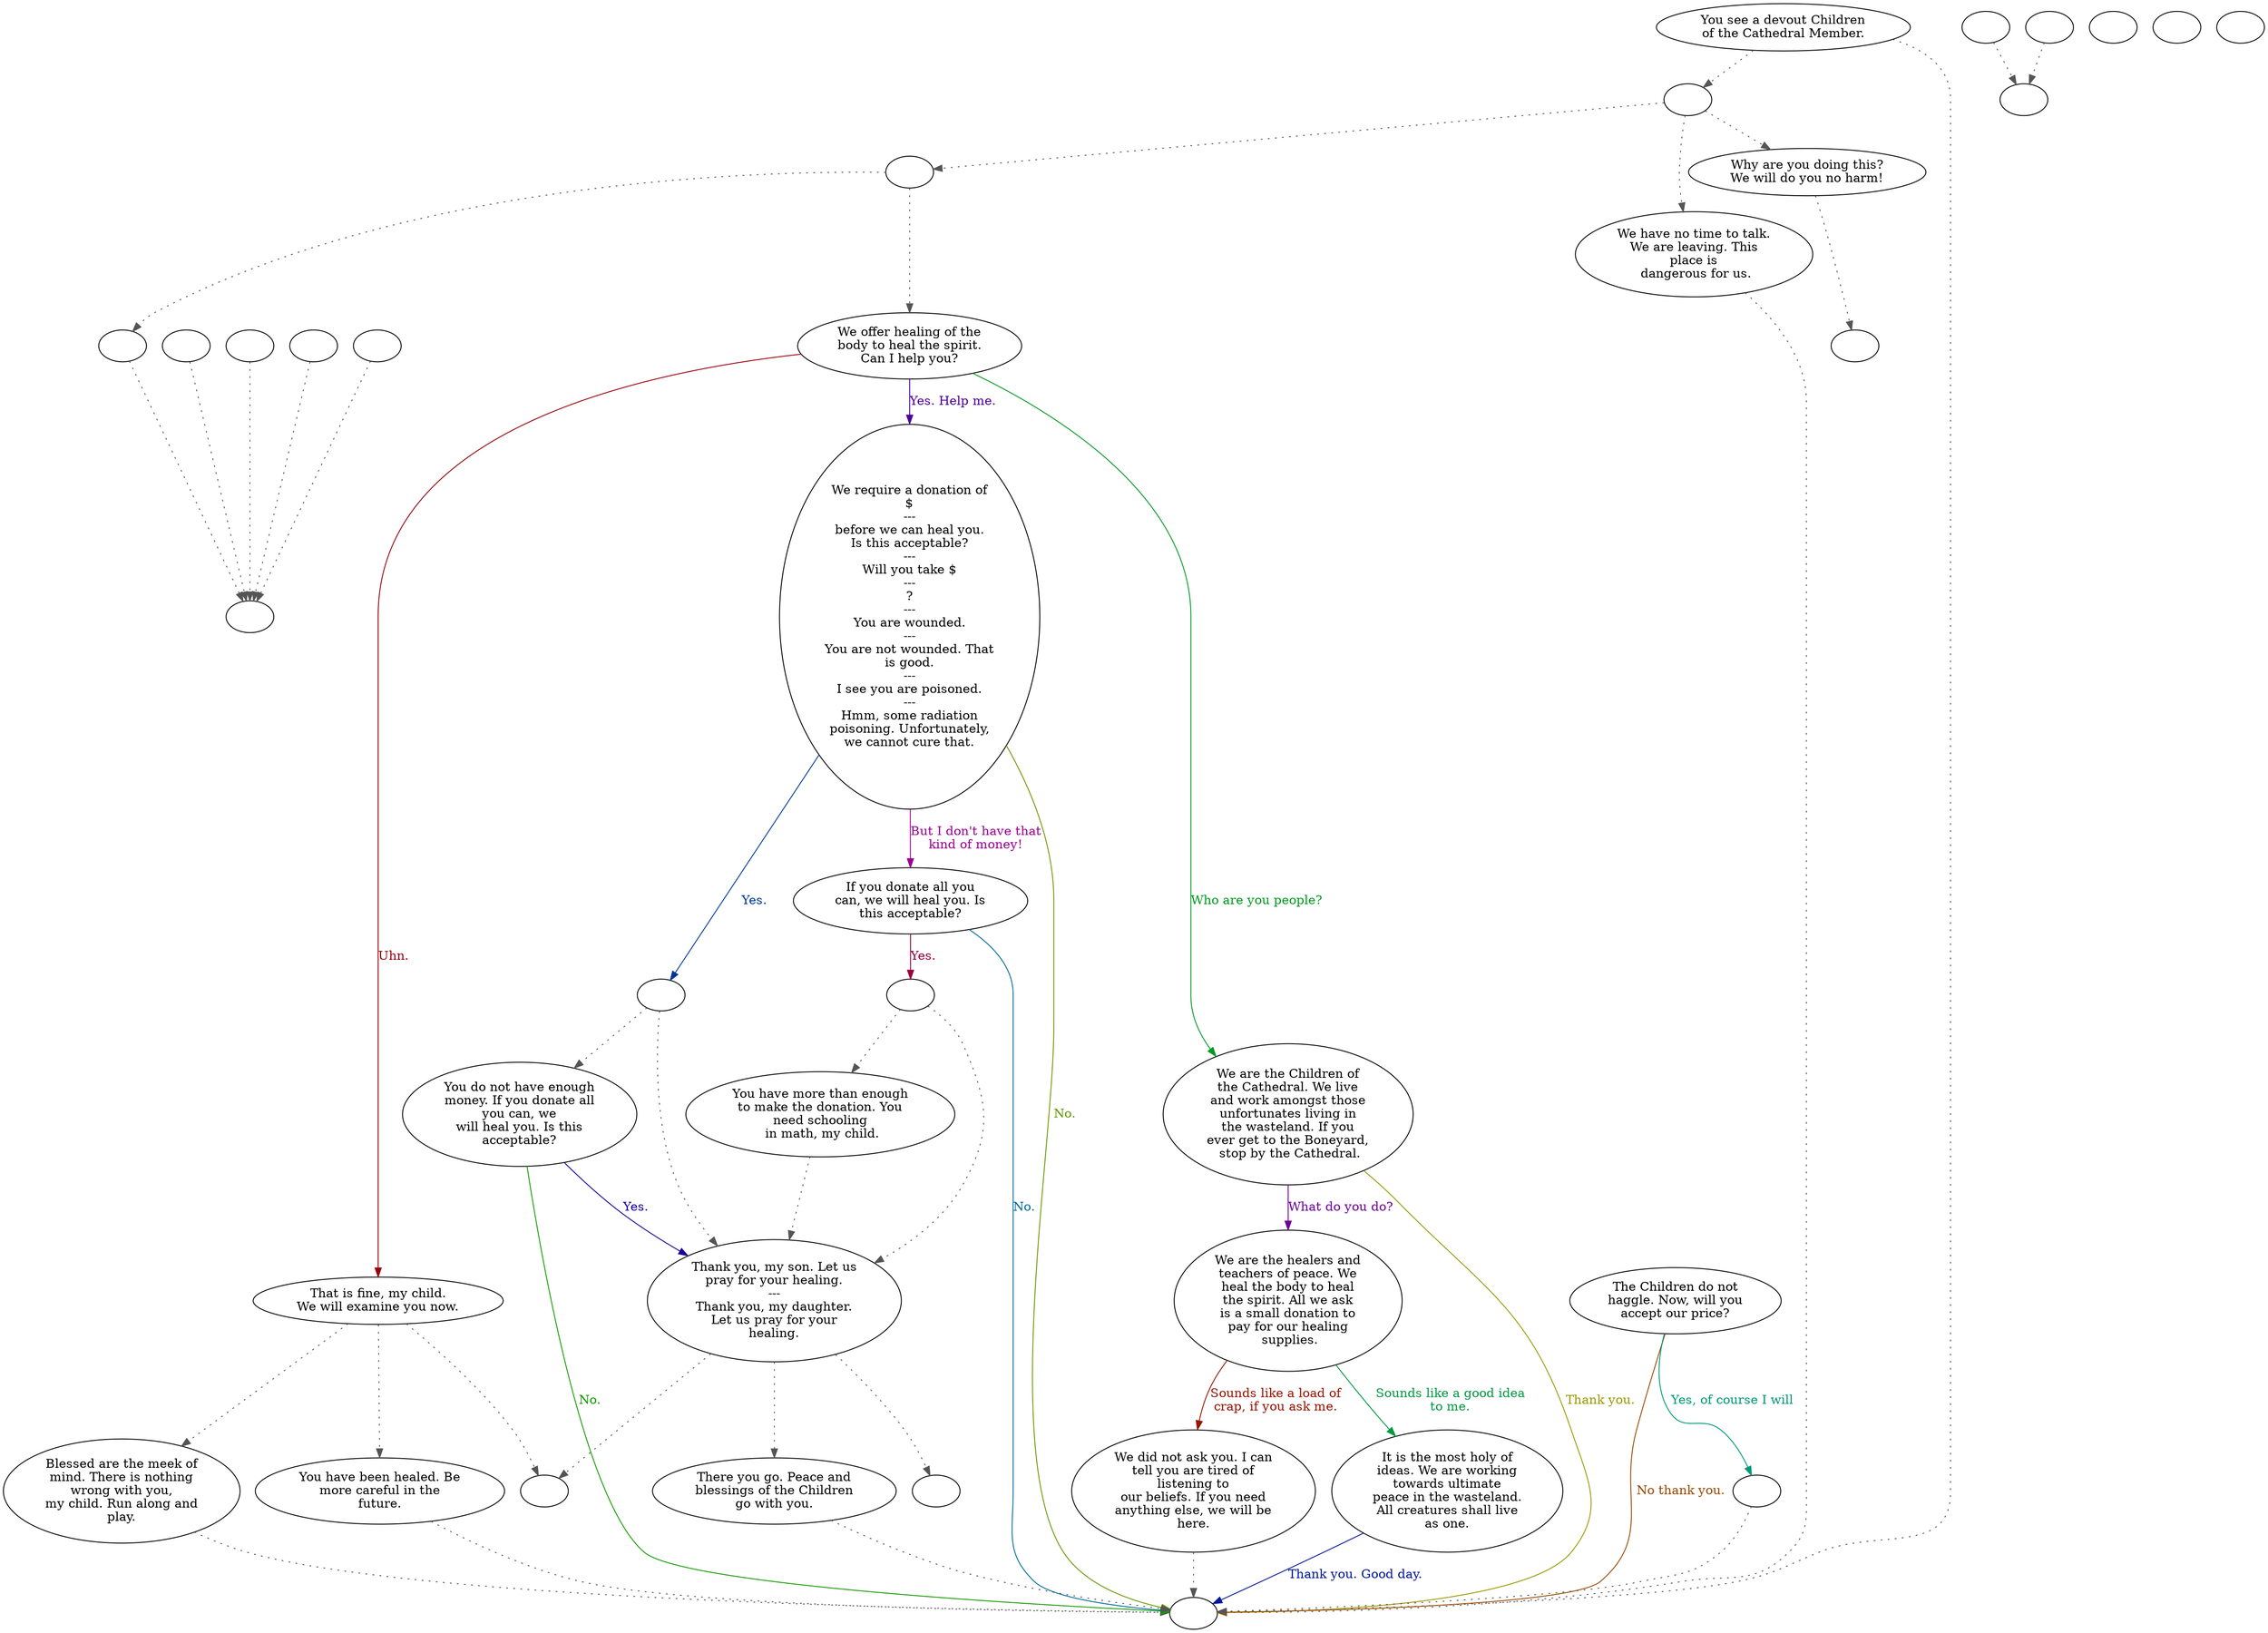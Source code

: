 digraph CHILDMEM {
  "start" [style=filled       fillcolor="#FFFFFF"       color="#000000"]
  "start" -> "pre_dialogue" [style=dotted color="#555555"]
  "start" -> "childend" [style=dotted color="#555555"]
  "start" [label="You see a devout Children\nof the Cathedral Member."]
  "do_dialogue" [style=filled       fillcolor="#FFFFFF"       color="#000000"]
  "do_dialogue" -> "get_reaction" [style=dotted color="#555555"]
  "do_dialogue" -> "child00" [style=dotted color="#555555"]
  "do_dialogue" [label=""]
  "pre_dialogue" [style=filled       fillcolor="#FFFFFF"       color="#000000"]
  "pre_dialogue" -> "child16" [style=dotted color="#555555"]
  "pre_dialogue" -> "child15" [style=dotted color="#555555"]
  "pre_dialogue" -> "do_dialogue" [style=dotted color="#555555"]
  "pre_dialogue" [label=""]
  "childend" [style=filled       fillcolor="#FFFFFF"       color="#000000"]
  "childend" [label=""]
  "childcbt" [style=filled       fillcolor="#FFFFFF"       color="#000000"]
  "childcbt" [label=""]
  "child_heal" [style=filled       fillcolor="#FFFFFF"       color="#000000"]
  "child_heal" [label=""]
  "child_pois" [style=filled       fillcolor="#FFFFFF"       color="#000000"]
  "child_pois" [label=""]
  "child00" [style=filled       fillcolor="#FFFFFF"       color="#000000"]
  "child00" [label="We offer healing of the\nbody to heal the spirit.\nCan I help you?"]
  "child00" -> "child04" [label="Yes. Help me." color="#4E0099" fontcolor="#4E0099"]
  "child00" -> "child11" [label="Who are you people?" color="#009921" fontcolor="#009921"]
  "child00" -> "child01" [label="Uhn." color="#99000C" fontcolor="#99000C"]
  "child01" [style=filled       fillcolor="#FFFFFF"       color="#000000"]
  "child01" -> "child_heal" [style=dotted color="#555555"]
  "child01" -> "child03" [style=dotted color="#555555"]
  "child01" -> "child02" [style=dotted color="#555555"]
  "child01" [label="That is fine, my child.\nWe will examine you now."]
  "child02" [style=filled       fillcolor="#FFFFFF"       color="#000000"]
  "child02" -> "childend" [style=dotted color="#555555"]
  "child02" [label="Blessed are the meek of\nmind. There is nothing\nwrong with you,\nmy child. Run along and\nplay."]
  "child03" [style=filled       fillcolor="#FFFFFF"       color="#000000"]
  "child03" -> "childend" [style=dotted color="#555555"]
  "child03" [label="You have been healed. Be\nmore careful in the\nfuture."]
  "child04" [style=filled       fillcolor="#FFFFFF"       color="#000000"]
  "child04" [label="We require a donation of\n$\n---\nbefore we can heal you.\nIs this acceptable?\n---\nWill you take $\n---\n?\n---\nYou are wounded.\n---\nYou are not wounded. That\nis good.\n---\nI see you are poisoned.\n---\nHmm, some radiation\npoisoning. Unfortunately,\nwe cannot cure that."]
  "child04" -> "child04a" [label="Yes." color="#003899" fontcolor="#003899"]
  "child04" -> "childend" [label="No." color="#659900" fontcolor="#659900"]
  "child04" -> "child09" [label="But I don't have that\nkind of money!" color="#990091" fontcolor="#990091"]
  "child04a" [style=filled       fillcolor="#FFFFFF"       color="#000000"]
  "child04a" -> "child08" [style=dotted color="#555555"]
  "child04a" -> "child06" [style=dotted color="#555555"]
  "child04a" [label=""]
  "child05" [style=filled       fillcolor="#FFFFFF"       color="#000000"]
  "child05" [label="The Children do not\nhaggle. Now, will you\naccept our price?"]
  "child05" -> "child05a" [label="Yes, of course I will" color="#009974" fontcolor="#009974"]
  "child05" -> "childend" [label="No thank you." color="#994700" fontcolor="#994700"]
  "child05a" [style=filled       fillcolor="#FFFFFF"       color="#000000"]
  "child05a" -> "childend" [style=dotted color="#555555"]
  "child05a" [label=""]
  "child06" [style=filled       fillcolor="#FFFFFF"       color="#000000"]
  "child06" -> "child_heal" [style=dotted color="#555555"]
  "child06" -> "child_pois" [style=dotted color="#555555"]
  "child06" -> "child07" [style=dotted color="#555555"]
  "child06" [label="Thank you, my son. Let us\npray for your healing.\n---\nThank you, my daughter.\nLet us pray for your\nhealing."]
  "child07" [style=filled       fillcolor="#FFFFFF"       color="#000000"]
  "child07" -> "childend" [style=dotted color="#555555"]
  "child07" [label="There you go. Peace and\nblessings of the Children\ngo with you."]
  "child08" [style=filled       fillcolor="#FFFFFF"       color="#000000"]
  "child08" [label="You do not have enough\nmoney. If you donate all\nyou can, we\nwill heal you. Is this\nacceptable?"]
  "child08" -> "child06" [label="Yes." color="#1B0099" fontcolor="#1B0099"]
  "child08" -> "childend" [label="No." color="#129900" fontcolor="#129900"]
  "child09" [style=filled       fillcolor="#FFFFFF"       color="#000000"]
  "child09" [label="If you donate all you\ncan, we will heal you. Is\nthis acceptable?"]
  "child09" -> "child09a" [label="Yes." color="#99003F" fontcolor="#99003F"]
  "child09" -> "childend" [label="No." color="#006B99" fontcolor="#006B99"]
  "child09a" [style=filled       fillcolor="#FFFFFF"       color="#000000"]
  "child09a" -> "child10" [style=dotted color="#555555"]
  "child09a" -> "child06" [style=dotted color="#555555"]
  "child09a" [label=""]
  "child10" [style=filled       fillcolor="#FFFFFF"       color="#000000"]
  "child10" -> "child06" [style=dotted color="#555555"]
  "child10" [label="You have more than enough\nto make the donation. You\nneed schooling\n in math, my child."]
  "child11" [style=filled       fillcolor="#FFFFFF"       color="#000000"]
  "child11" [label="We are the Children of\nthe Cathedral. We live\nand work amongst those\nunfortunates living in\nthe wasteland. If you\never get to the Boneyard,\n stop by the Cathedral."]
  "child11" -> "childend" [label="Thank you." color="#989900" fontcolor="#989900"]
  "child11" -> "child12" [label="What do you do?" color="#6D0099" fontcolor="#6D0099"]
  "child12" [style=filled       fillcolor="#FFFFFF"       color="#000000"]
  "child12" [label="We are the healers and\nteachers of peace. We\nheal the body to heal\nthe spirit. All we ask\nis a small donation to\npay for our healing\n supplies."]
  "child12" -> "child14" [label="Sounds like a good idea\nto me." color="#009941" fontcolor="#009941"]
  "child12" -> "child13" [label="Sounds like a load of\ncrap, if you ask me." color="#991400" fontcolor="#991400"]
  "child13" [style=filled       fillcolor="#FFFFFF"       color="#000000"]
  "child13" -> "childend" [style=dotted color="#555555"]
  "child13" [label="We did not ask you. I can\ntell you are tired of\nlistening to\nour beliefs. If you need\nanything else, we will be\nhere."]
  "child14" [style=filled       fillcolor="#FFFFFF"       color="#000000"]
  "child14" [label="It is the most holy of\nideas. We are working\ntowards ultimate\npeace in the wasteland.\nAll creatures shall live\nas one."]
  "child14" -> "childend" [label="Thank you. Good day." color="#001999" fontcolor="#001999"]
  "child15" [style=filled       fillcolor="#FFFFFF"       color="#000000"]
  "child15" -> "childend" [style=dotted color="#555555"]
  "child15" [label="We have no time to talk.\nWe are leaving. This\nplace is\n dangerous for us."]
  "child16" [style=filled       fillcolor="#FFFFFF"       color="#000000"]
  "child16" -> "childcbt" [style=dotted color="#555555"]
  "child16" [label="Why are you doing this?\nWe will do you no harm!"]
  "get_reaction" [style=filled       fillcolor="#FFFFFF"       color="#000000"]
  "get_reaction" -> "ReactToLevel" [style=dotted color="#555555"]
  "get_reaction" [label=""]
  "ReactToLevel" [style=filled       fillcolor="#FFFFFF"       color="#000000"]
  "ReactToLevel" [label=""]
  "LevelToReact" [style=filled       fillcolor="#FFFFFF"       color="#000000"]
  "LevelToReact" [label=""]
  "UpReact" [style=filled       fillcolor="#FFFFFF"       color="#000000"]
  "UpReact" -> "ReactToLevel" [style=dotted color="#555555"]
  "UpReact" [label=""]
  "DownReact" [style=filled       fillcolor="#FFFFFF"       color="#000000"]
  "DownReact" -> "ReactToLevel" [style=dotted color="#555555"]
  "DownReact" [label=""]
  "BottomReact" [style=filled       fillcolor="#FFFFFF"       color="#000000"]
  "BottomReact" [label=""]
  "TopReact" [style=filled       fillcolor="#FFFFFF"       color="#000000"]
  "TopReact" [label=""]
  "BigUpReact" [style=filled       fillcolor="#FFFFFF"       color="#000000"]
  "BigUpReact" -> "ReactToLevel" [style=dotted color="#555555"]
  "BigUpReact" [label=""]
  "BigDownReact" [style=filled       fillcolor="#FFFFFF"       color="#000000"]
  "BigDownReact" -> "ReactToLevel" [style=dotted color="#555555"]
  "BigDownReact" [label=""]
  "UpReactLevel" [style=filled       fillcolor="#FFFFFF"       color="#000000"]
  "UpReactLevel" -> "LevelToReact" [style=dotted color="#555555"]
  "UpReactLevel" [label=""]
  "DownReactLevel" [style=filled       fillcolor="#FFFFFF"       color="#000000"]
  "DownReactLevel" -> "LevelToReact" [style=dotted color="#555555"]
  "DownReactLevel" [label=""]
  "Goodbyes" [style=filled       fillcolor="#FFFFFF"       color="#000000"]
  "Goodbyes" [label=""]
}